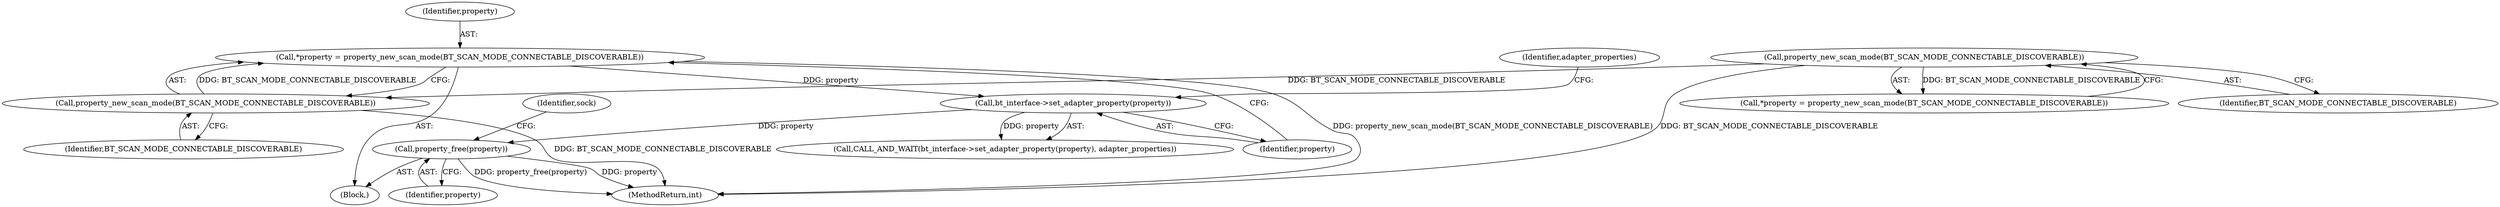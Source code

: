 digraph "0_Android_37c88107679d36c419572732b4af6e18bb2f7dce_6@API" {
"1000426" [label="(Call,property_free(property))"];
"1000423" [label="(Call,bt_interface->set_adapter_property(property))"];
"1000418" [label="(Call,*property = property_new_scan_mode(BT_SCAN_MODE_CONNECTABLE_DISCOVERABLE))"];
"1000420" [label="(Call,property_new_scan_mode(BT_SCAN_MODE_CONNECTABLE_DISCOVERABLE))"];
"1000239" [label="(Call,property_new_scan_mode(BT_SCAN_MODE_CONNECTABLE_DISCOVERABLE))"];
"1000586" [label="(MethodReturn,int)"];
"1000409" [label="(Block,)"];
"1000430" [label="(Identifier,sock)"];
"1000237" [label="(Call,*property = property_new_scan_mode(BT_SCAN_MODE_CONNECTABLE_DISCOVERABLE))"];
"1000426" [label="(Call,property_free(property))"];
"1000421" [label="(Identifier,BT_SCAN_MODE_CONNECTABLE_DISCOVERABLE)"];
"1000427" [label="(Identifier,property)"];
"1000240" [label="(Identifier,BT_SCAN_MODE_CONNECTABLE_DISCOVERABLE)"];
"1000424" [label="(Identifier,property)"];
"1000425" [label="(Identifier,adapter_properties)"];
"1000239" [label="(Call,property_new_scan_mode(BT_SCAN_MODE_CONNECTABLE_DISCOVERABLE))"];
"1000419" [label="(Identifier,property)"];
"1000423" [label="(Call,bt_interface->set_adapter_property(property))"];
"1000418" [label="(Call,*property = property_new_scan_mode(BT_SCAN_MODE_CONNECTABLE_DISCOVERABLE))"];
"1000420" [label="(Call,property_new_scan_mode(BT_SCAN_MODE_CONNECTABLE_DISCOVERABLE))"];
"1000422" [label="(Call,CALL_AND_WAIT(bt_interface->set_adapter_property(property), adapter_properties))"];
"1000426" -> "1000409"  [label="AST: "];
"1000426" -> "1000427"  [label="CFG: "];
"1000427" -> "1000426"  [label="AST: "];
"1000430" -> "1000426"  [label="CFG: "];
"1000426" -> "1000586"  [label="DDG: property"];
"1000426" -> "1000586"  [label="DDG: property_free(property)"];
"1000423" -> "1000426"  [label="DDG: property"];
"1000423" -> "1000422"  [label="AST: "];
"1000423" -> "1000424"  [label="CFG: "];
"1000424" -> "1000423"  [label="AST: "];
"1000425" -> "1000423"  [label="CFG: "];
"1000423" -> "1000422"  [label="DDG: property"];
"1000418" -> "1000423"  [label="DDG: property"];
"1000418" -> "1000409"  [label="AST: "];
"1000418" -> "1000420"  [label="CFG: "];
"1000419" -> "1000418"  [label="AST: "];
"1000420" -> "1000418"  [label="AST: "];
"1000424" -> "1000418"  [label="CFG: "];
"1000418" -> "1000586"  [label="DDG: property_new_scan_mode(BT_SCAN_MODE_CONNECTABLE_DISCOVERABLE)"];
"1000420" -> "1000418"  [label="DDG: BT_SCAN_MODE_CONNECTABLE_DISCOVERABLE"];
"1000420" -> "1000421"  [label="CFG: "];
"1000421" -> "1000420"  [label="AST: "];
"1000420" -> "1000586"  [label="DDG: BT_SCAN_MODE_CONNECTABLE_DISCOVERABLE"];
"1000239" -> "1000420"  [label="DDG: BT_SCAN_MODE_CONNECTABLE_DISCOVERABLE"];
"1000239" -> "1000237"  [label="AST: "];
"1000239" -> "1000240"  [label="CFG: "];
"1000240" -> "1000239"  [label="AST: "];
"1000237" -> "1000239"  [label="CFG: "];
"1000239" -> "1000586"  [label="DDG: BT_SCAN_MODE_CONNECTABLE_DISCOVERABLE"];
"1000239" -> "1000237"  [label="DDG: BT_SCAN_MODE_CONNECTABLE_DISCOVERABLE"];
}
